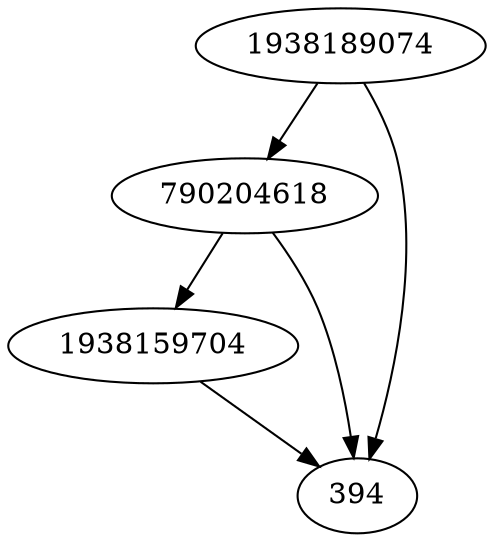 strict digraph  {
1938159704;
790204618;
1938189074;
394;
1938159704 -> 394;
790204618 -> 394;
790204618 -> 1938159704;
1938189074 -> 394;
1938189074 -> 790204618;
}
